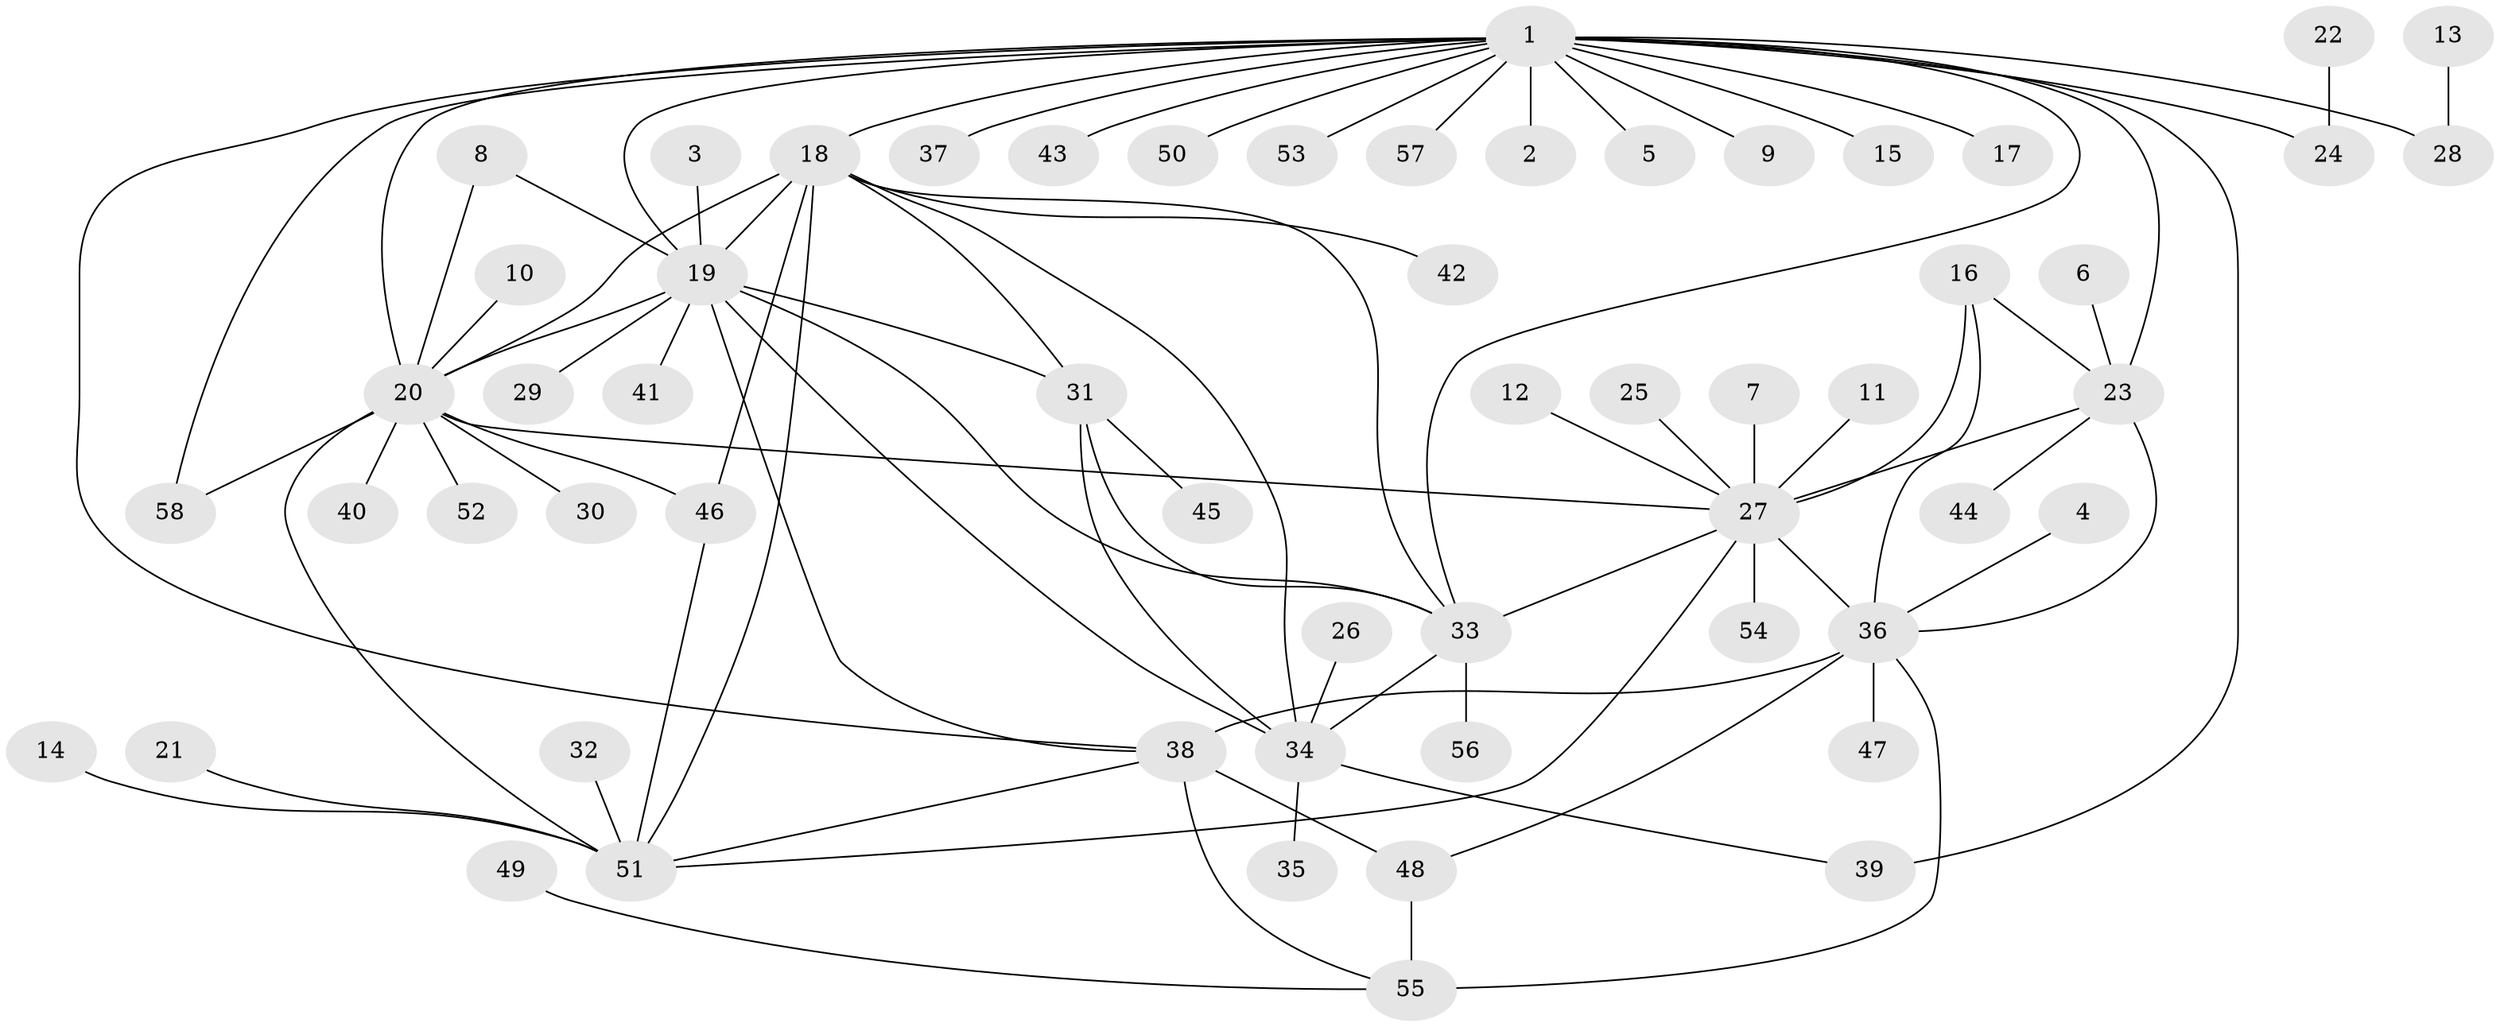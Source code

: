 // original degree distribution, {8: 0.03571428571428571, 11: 0.008928571428571428, 4: 0.026785714285714284, 7: 0.05357142857142857, 5: 0.044642857142857144, 10: 0.017857142857142856, 9: 0.026785714285714284, 14: 0.008928571428571428, 13: 0.008928571428571428, 1: 0.5625, 2: 0.17857142857142858, 3: 0.026785714285714284}
// Generated by graph-tools (version 1.1) at 2025/50/03/09/25 03:50:42]
// undirected, 58 vertices, 85 edges
graph export_dot {
graph [start="1"]
  node [color=gray90,style=filled];
  1;
  2;
  3;
  4;
  5;
  6;
  7;
  8;
  9;
  10;
  11;
  12;
  13;
  14;
  15;
  16;
  17;
  18;
  19;
  20;
  21;
  22;
  23;
  24;
  25;
  26;
  27;
  28;
  29;
  30;
  31;
  32;
  33;
  34;
  35;
  36;
  37;
  38;
  39;
  40;
  41;
  42;
  43;
  44;
  45;
  46;
  47;
  48;
  49;
  50;
  51;
  52;
  53;
  54;
  55;
  56;
  57;
  58;
  1 -- 2 [weight=4.0];
  1 -- 5 [weight=1.0];
  1 -- 9 [weight=1.0];
  1 -- 15 [weight=1.0];
  1 -- 17 [weight=1.0];
  1 -- 18 [weight=1.0];
  1 -- 19 [weight=1.0];
  1 -- 20 [weight=1.0];
  1 -- 23 [weight=1.0];
  1 -- 24 [weight=1.0];
  1 -- 28 [weight=1.0];
  1 -- 33 [weight=1.0];
  1 -- 37 [weight=1.0];
  1 -- 38 [weight=1.0];
  1 -- 39 [weight=1.0];
  1 -- 43 [weight=1.0];
  1 -- 50 [weight=1.0];
  1 -- 53 [weight=1.0];
  1 -- 57 [weight=1.0];
  1 -- 58 [weight=1.0];
  3 -- 19 [weight=1.0];
  4 -- 36 [weight=1.0];
  6 -- 23 [weight=1.0];
  7 -- 27 [weight=1.0];
  8 -- 19 [weight=1.0];
  8 -- 20 [weight=1.0];
  10 -- 20 [weight=1.0];
  11 -- 27 [weight=1.0];
  12 -- 27 [weight=1.0];
  13 -- 28 [weight=1.0];
  14 -- 51 [weight=1.0];
  16 -- 23 [weight=2.0];
  16 -- 27 [weight=2.0];
  16 -- 36 [weight=2.0];
  18 -- 19 [weight=1.0];
  18 -- 20 [weight=2.0];
  18 -- 31 [weight=1.0];
  18 -- 33 [weight=1.0];
  18 -- 34 [weight=1.0];
  18 -- 42 [weight=1.0];
  18 -- 46 [weight=1.0];
  18 -- 51 [weight=1.0];
  19 -- 20 [weight=1.0];
  19 -- 29 [weight=1.0];
  19 -- 31 [weight=1.0];
  19 -- 33 [weight=1.0];
  19 -- 34 [weight=1.0];
  19 -- 38 [weight=1.0];
  19 -- 41 [weight=1.0];
  20 -- 27 [weight=1.0];
  20 -- 30 [weight=1.0];
  20 -- 40 [weight=1.0];
  20 -- 46 [weight=2.0];
  20 -- 51 [weight=2.0];
  20 -- 52 [weight=1.0];
  20 -- 58 [weight=1.0];
  21 -- 51 [weight=1.0];
  22 -- 24 [weight=1.0];
  23 -- 27 [weight=1.0];
  23 -- 36 [weight=1.0];
  23 -- 44 [weight=1.0];
  25 -- 27 [weight=1.0];
  26 -- 34 [weight=1.0];
  27 -- 33 [weight=1.0];
  27 -- 36 [weight=1.0];
  27 -- 51 [weight=1.0];
  27 -- 54 [weight=1.0];
  31 -- 33 [weight=1.0];
  31 -- 34 [weight=1.0];
  31 -- 45 [weight=1.0];
  32 -- 51 [weight=1.0];
  33 -- 34 [weight=1.0];
  33 -- 56 [weight=1.0];
  34 -- 35 [weight=1.0];
  34 -- 39 [weight=1.0];
  36 -- 38 [weight=1.0];
  36 -- 47 [weight=1.0];
  36 -- 48 [weight=2.0];
  36 -- 55 [weight=1.0];
  38 -- 48 [weight=2.0];
  38 -- 51 [weight=1.0];
  38 -- 55 [weight=1.0];
  46 -- 51 [weight=1.0];
  48 -- 55 [weight=2.0];
  49 -- 55 [weight=1.0];
}
